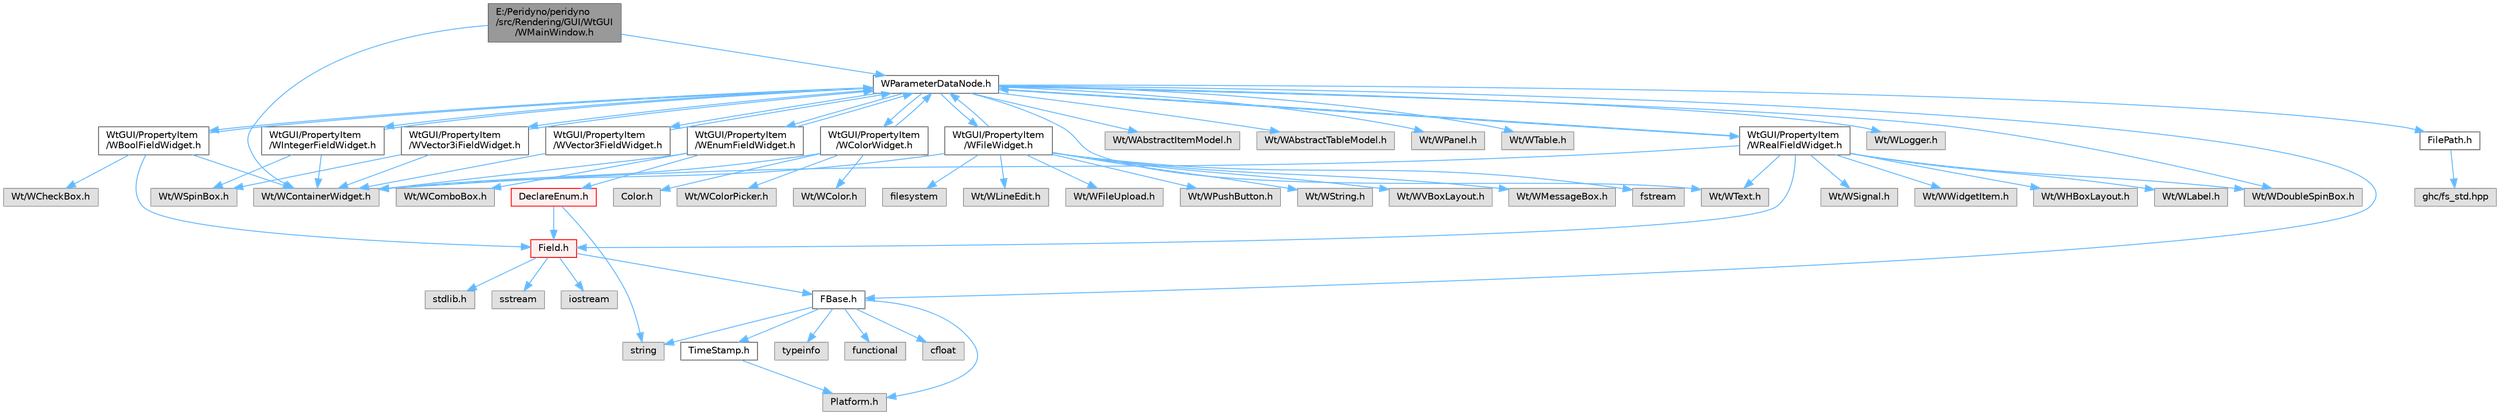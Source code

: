 digraph "E:/Peridyno/peridyno/src/Rendering/GUI/WtGUI/WMainWindow.h"
{
 // LATEX_PDF_SIZE
  bgcolor="transparent";
  edge [fontname=Helvetica,fontsize=10,labelfontname=Helvetica,labelfontsize=10];
  node [fontname=Helvetica,fontsize=10,shape=box,height=0.2,width=0.4];
  Node1 [id="Node000001",label="E:/Peridyno/peridyno\l/src/Rendering/GUI/WtGUI\l/WMainWindow.h",height=0.2,width=0.4,color="gray40", fillcolor="grey60", style="filled", fontcolor="black",tooltip=" "];
  Node1 -> Node2 [id="edge1_Node000001_Node000002",color="steelblue1",style="solid",tooltip=" "];
  Node2 [id="Node000002",label="Wt/WContainerWidget.h",height=0.2,width=0.4,color="grey60", fillcolor="#E0E0E0", style="filled",tooltip=" "];
  Node1 -> Node3 [id="edge2_Node000001_Node000003",color="steelblue1",style="solid",tooltip=" "];
  Node3 [id="Node000003",label="WParameterDataNode.h",height=0.2,width=0.4,color="grey40", fillcolor="white", style="filled",URL="$_w_parameter_data_node_8h.html",tooltip=" "];
  Node3 -> Node4 [id="edge3_Node000003_Node000004",color="steelblue1",style="solid",tooltip=" "];
  Node4 [id="Node000004",label="Wt/WAbstractItemModel.h",height=0.2,width=0.4,color="grey60", fillcolor="#E0E0E0", style="filled",tooltip=" "];
  Node3 -> Node5 [id="edge4_Node000003_Node000005",color="steelblue1",style="solid",tooltip=" "];
  Node5 [id="Node000005",label="Wt/WAbstractTableModel.h",height=0.2,width=0.4,color="grey60", fillcolor="#E0E0E0", style="filled",tooltip=" "];
  Node3 -> Node6 [id="edge5_Node000003_Node000006",color="steelblue1",style="solid",tooltip=" "];
  Node6 [id="Node000006",label="Wt/WText.h",height=0.2,width=0.4,color="grey60", fillcolor="#E0E0E0", style="filled",tooltip=" "];
  Node3 -> Node7 [id="edge6_Node000003_Node000007",color="steelblue1",style="solid",tooltip=" "];
  Node7 [id="Node000007",label="Wt/WPanel.h",height=0.2,width=0.4,color="grey60", fillcolor="#E0E0E0", style="filled",tooltip=" "];
  Node3 -> Node8 [id="edge7_Node000003_Node000008",color="steelblue1",style="solid",tooltip=" "];
  Node8 [id="Node000008",label="Wt/WTable.h",height=0.2,width=0.4,color="grey60", fillcolor="#E0E0E0", style="filled",tooltip=" "];
  Node3 -> Node9 [id="edge8_Node000003_Node000009",color="steelblue1",style="solid",tooltip=" "];
  Node9 [id="Node000009",label="Wt/WDoubleSpinBox.h",height=0.2,width=0.4,color="grey60", fillcolor="#E0E0E0", style="filled",tooltip=" "];
  Node3 -> Node10 [id="edge9_Node000003_Node000010",color="steelblue1",style="solid",tooltip=" "];
  Node10 [id="Node000010",label="Wt/WLogger.h",height=0.2,width=0.4,color="grey60", fillcolor="#E0E0E0", style="filled",tooltip=" "];
  Node3 -> Node11 [id="edge10_Node000003_Node000011",color="steelblue1",style="solid",tooltip=" "];
  Node11 [id="Node000011",label="FBase.h",height=0.2,width=0.4,color="grey40", fillcolor="white", style="filled",URL="$_f_base_8h.html",tooltip=" "];
  Node11 -> Node12 [id="edge11_Node000011_Node000012",color="steelblue1",style="solid",tooltip=" "];
  Node12 [id="Node000012",label="Platform.h",height=0.2,width=0.4,color="grey60", fillcolor="#E0E0E0", style="filled",tooltip=" "];
  Node11 -> Node13 [id="edge12_Node000011_Node000013",color="steelblue1",style="solid",tooltip=" "];
  Node13 [id="Node000013",label="TimeStamp.h",height=0.2,width=0.4,color="grey40", fillcolor="white", style="filled",URL="$_time_stamp_8h.html",tooltip=" "];
  Node13 -> Node12 [id="edge13_Node000013_Node000012",color="steelblue1",style="solid",tooltip=" "];
  Node11 -> Node14 [id="edge14_Node000011_Node000014",color="steelblue1",style="solid",tooltip=" "];
  Node14 [id="Node000014",label="typeinfo",height=0.2,width=0.4,color="grey60", fillcolor="#E0E0E0", style="filled",tooltip=" "];
  Node11 -> Node15 [id="edge15_Node000011_Node000015",color="steelblue1",style="solid",tooltip=" "];
  Node15 [id="Node000015",label="string",height=0.2,width=0.4,color="grey60", fillcolor="#E0E0E0", style="filled",tooltip=" "];
  Node11 -> Node16 [id="edge16_Node000011_Node000016",color="steelblue1",style="solid",tooltip=" "];
  Node16 [id="Node000016",label="functional",height=0.2,width=0.4,color="grey60", fillcolor="#E0E0E0", style="filled",tooltip=" "];
  Node11 -> Node17 [id="edge17_Node000011_Node000017",color="steelblue1",style="solid",tooltip=" "];
  Node17 [id="Node000017",label="cfloat",height=0.2,width=0.4,color="grey60", fillcolor="#E0E0E0", style="filled",tooltip=" "];
  Node3 -> Node18 [id="edge18_Node000003_Node000018",color="steelblue1",style="solid",tooltip=" "];
  Node18 [id="Node000018",label="FilePath.h",height=0.2,width=0.4,color="grey40", fillcolor="white", style="filled",URL="$_file_path_8h.html",tooltip=" "];
  Node18 -> Node19 [id="edge19_Node000018_Node000019",color="steelblue1",style="solid",tooltip=" "];
  Node19 [id="Node000019",label="ghc/fs_std.hpp",height=0.2,width=0.4,color="grey60", fillcolor="#E0E0E0", style="filled",tooltip=" "];
  Node3 -> Node20 [id="edge20_Node000003_Node000020",color="steelblue1",style="solid",tooltip=" "];
  Node20 [id="Node000020",label="WtGUI/PropertyItem\l/WRealFieldWidget.h",height=0.2,width=0.4,color="grey40", fillcolor="white", style="filled",URL="$_w_real_field_widget_8h.html",tooltip=" "];
  Node20 -> Node2 [id="edge21_Node000020_Node000002",color="steelblue1",style="solid",tooltip=" "];
  Node20 -> Node21 [id="edge22_Node000020_Node000021",color="steelblue1",style="solid",tooltip=" "];
  Node21 [id="Node000021",label="Wt/WWidgetItem.h",height=0.2,width=0.4,color="grey60", fillcolor="#E0E0E0", style="filled",tooltip=" "];
  Node20 -> Node22 [id="edge23_Node000020_Node000022",color="steelblue1",style="solid",tooltip=" "];
  Node22 [id="Node000022",label="Wt/WHBoxLayout.h",height=0.2,width=0.4,color="grey60", fillcolor="#E0E0E0", style="filled",tooltip=" "];
  Node20 -> Node23 [id="edge24_Node000020_Node000023",color="steelblue1",style="solid",tooltip=" "];
  Node23 [id="Node000023",label="Wt/WLabel.h",height=0.2,width=0.4,color="grey60", fillcolor="#E0E0E0", style="filled",tooltip=" "];
  Node20 -> Node6 [id="edge25_Node000020_Node000006",color="steelblue1",style="solid",tooltip=" "];
  Node20 -> Node9 [id="edge26_Node000020_Node000009",color="steelblue1",style="solid",tooltip=" "];
  Node20 -> Node24 [id="edge27_Node000020_Node000024",color="steelblue1",style="solid",tooltip=" "];
  Node24 [id="Node000024",label="Wt/WSignal.h",height=0.2,width=0.4,color="grey60", fillcolor="#E0E0E0", style="filled",tooltip=" "];
  Node20 -> Node25 [id="edge28_Node000020_Node000025",color="steelblue1",style="solid",tooltip=" "];
  Node25 [id="Node000025",label="Field.h",height=0.2,width=0.4,color="red", fillcolor="#FFF0F0", style="filled",URL="$_field_8h.html",tooltip=" "];
  Node25 -> Node26 [id="edge29_Node000025_Node000026",color="steelblue1",style="solid",tooltip=" "];
  Node26 [id="Node000026",label="iostream",height=0.2,width=0.4,color="grey60", fillcolor="#E0E0E0", style="filled",tooltip=" "];
  Node25 -> Node27 [id="edge30_Node000025_Node000027",color="steelblue1",style="solid",tooltip=" "];
  Node27 [id="Node000027",label="stdlib.h",height=0.2,width=0.4,color="grey60", fillcolor="#E0E0E0", style="filled",tooltip=" "];
  Node25 -> Node28 [id="edge31_Node000025_Node000028",color="steelblue1",style="solid",tooltip=" "];
  Node28 [id="Node000028",label="sstream",height=0.2,width=0.4,color="grey60", fillcolor="#E0E0E0", style="filled",tooltip=" "];
  Node25 -> Node11 [id="edge32_Node000025_Node000011",color="steelblue1",style="solid",tooltip=" "];
  Node20 -> Node3 [id="edge33_Node000020_Node000003",color="steelblue1",style="solid",tooltip=" "];
  Node3 -> Node81 [id="edge34_Node000003_Node000081",color="steelblue1",style="solid",tooltip=" "];
  Node81 [id="Node000081",label="WtGUI/PropertyItem\l/WVector3FieldWidget.h",height=0.2,width=0.4,color="grey40", fillcolor="white", style="filled",URL="$_w_vector3_field_widget_8h.html",tooltip=" "];
  Node81 -> Node2 [id="edge35_Node000081_Node000002",color="steelblue1",style="solid",tooltip=" "];
  Node81 -> Node3 [id="edge36_Node000081_Node000003",color="steelblue1",style="solid",tooltip=" "];
  Node3 -> Node82 [id="edge37_Node000003_Node000082",color="steelblue1",style="solid",tooltip=" "];
  Node82 [id="Node000082",label="WtGUI/PropertyItem\l/WVector3iFieldWidget.h",height=0.2,width=0.4,color="grey40", fillcolor="white", style="filled",URL="$_w_vector3i_field_widget_8h.html",tooltip=" "];
  Node82 -> Node2 [id="edge38_Node000082_Node000002",color="steelblue1",style="solid",tooltip=" "];
  Node82 -> Node83 [id="edge39_Node000082_Node000083",color="steelblue1",style="solid",tooltip=" "];
  Node83 [id="Node000083",label="Wt/WSpinBox.h",height=0.2,width=0.4,color="grey60", fillcolor="#E0E0E0", style="filled",tooltip=" "];
  Node82 -> Node3 [id="edge40_Node000082_Node000003",color="steelblue1",style="solid",tooltip=" "];
  Node3 -> Node84 [id="edge41_Node000003_Node000084",color="steelblue1",style="solid",tooltip=" "];
  Node84 [id="Node000084",label="WtGUI/PropertyItem\l/WBoolFieldWidget.h",height=0.2,width=0.4,color="grey40", fillcolor="white", style="filled",URL="$_w_bool_field_widget_8h.html",tooltip=" "];
  Node84 -> Node2 [id="edge42_Node000084_Node000002",color="steelblue1",style="solid",tooltip=" "];
  Node84 -> Node85 [id="edge43_Node000084_Node000085",color="steelblue1",style="solid",tooltip=" "];
  Node85 [id="Node000085",label="Wt/WCheckBox.h",height=0.2,width=0.4,color="grey60", fillcolor="#E0E0E0", style="filled",tooltip=" "];
  Node84 -> Node25 [id="edge44_Node000084_Node000025",color="steelblue1",style="solid",tooltip=" "];
  Node84 -> Node3 [id="edge45_Node000084_Node000003",color="steelblue1",style="solid",tooltip=" "];
  Node3 -> Node86 [id="edge46_Node000003_Node000086",color="steelblue1",style="solid",tooltip=" "];
  Node86 [id="Node000086",label="WtGUI/PropertyItem\l/WIntegerFieldWidget.h",height=0.2,width=0.4,color="grey40", fillcolor="white", style="filled",URL="$_w_integer_field_widget_8h.html",tooltip=" "];
  Node86 -> Node2 [id="edge47_Node000086_Node000002",color="steelblue1",style="solid",tooltip=" "];
  Node86 -> Node83 [id="edge48_Node000086_Node000083",color="steelblue1",style="solid",tooltip=" "];
  Node86 -> Node3 [id="edge49_Node000086_Node000003",color="steelblue1",style="solid",tooltip=" "];
  Node3 -> Node87 [id="edge50_Node000003_Node000087",color="steelblue1",style="solid",tooltip=" "];
  Node87 [id="Node000087",label="WtGUI/PropertyItem\l/WColorWidget.h",height=0.2,width=0.4,color="grey40", fillcolor="white", style="filled",URL="$_w_color_widget_8h.html",tooltip=" "];
  Node87 -> Node2 [id="edge51_Node000087_Node000002",color="steelblue1",style="solid",tooltip=" "];
  Node87 -> Node88 [id="edge52_Node000087_Node000088",color="steelblue1",style="solid",tooltip=" "];
  Node88 [id="Node000088",label="Wt/WColorPicker.h",height=0.2,width=0.4,color="grey60", fillcolor="#E0E0E0", style="filled",tooltip=" "];
  Node87 -> Node89 [id="edge53_Node000087_Node000089",color="steelblue1",style="solid",tooltip=" "];
  Node89 [id="Node000089",label="Wt/WColor.h",height=0.2,width=0.4,color="grey60", fillcolor="#E0E0E0", style="filled",tooltip=" "];
  Node87 -> Node3 [id="edge54_Node000087_Node000003",color="steelblue1",style="solid",tooltip=" "];
  Node87 -> Node90 [id="edge55_Node000087_Node000090",color="steelblue1",style="solid",tooltip=" "];
  Node90 [id="Node000090",label="Color.h",height=0.2,width=0.4,color="grey60", fillcolor="#E0E0E0", style="filled",tooltip=" "];
  Node3 -> Node91 [id="edge56_Node000003_Node000091",color="steelblue1",style="solid",tooltip=" "];
  Node91 [id="Node000091",label="WtGUI/PropertyItem\l/WFileWidget.h",height=0.2,width=0.4,color="grey40", fillcolor="white", style="filled",URL="$_w_file_widget_8h.html",tooltip=" "];
  Node91 -> Node2 [id="edge57_Node000091_Node000002",color="steelblue1",style="solid",tooltip=" "];
  Node91 -> Node92 [id="edge58_Node000091_Node000092",color="steelblue1",style="solid",tooltip=" "];
  Node92 [id="Node000092",label="Wt/WLineEdit.h",height=0.2,width=0.4,color="grey60", fillcolor="#E0E0E0", style="filled",tooltip=" "];
  Node91 -> Node93 [id="edge59_Node000091_Node000093",color="steelblue1",style="solid",tooltip=" "];
  Node93 [id="Node000093",label="Wt/WFileUpload.h",height=0.2,width=0.4,color="grey60", fillcolor="#E0E0E0", style="filled",tooltip=" "];
  Node91 -> Node94 [id="edge60_Node000091_Node000094",color="steelblue1",style="solid",tooltip=" "];
  Node94 [id="Node000094",label="Wt/WPushButton.h",height=0.2,width=0.4,color="grey60", fillcolor="#E0E0E0", style="filled",tooltip=" "];
  Node91 -> Node95 [id="edge61_Node000091_Node000095",color="steelblue1",style="solid",tooltip=" "];
  Node95 [id="Node000095",label="Wt/WString.h",height=0.2,width=0.4,color="grey60", fillcolor="#E0E0E0", style="filled",tooltip=" "];
  Node91 -> Node96 [id="edge62_Node000091_Node000096",color="steelblue1",style="solid",tooltip=" "];
  Node96 [id="Node000096",label="Wt/WVBoxLayout.h",height=0.2,width=0.4,color="grey60", fillcolor="#E0E0E0", style="filled",tooltip=" "];
  Node91 -> Node97 [id="edge63_Node000091_Node000097",color="steelblue1",style="solid",tooltip=" "];
  Node97 [id="Node000097",label="Wt/WMessageBox.h",height=0.2,width=0.4,color="grey60", fillcolor="#E0E0E0", style="filled",tooltip=" "];
  Node91 -> Node3 [id="edge64_Node000091_Node000003",color="steelblue1",style="solid",tooltip=" "];
  Node91 -> Node98 [id="edge65_Node000091_Node000098",color="steelblue1",style="solid",tooltip=" "];
  Node98 [id="Node000098",label="fstream",height=0.2,width=0.4,color="grey60", fillcolor="#E0E0E0", style="filled",tooltip=" "];
  Node91 -> Node99 [id="edge66_Node000091_Node000099",color="steelblue1",style="solid",tooltip=" "];
  Node99 [id="Node000099",label="filesystem",height=0.2,width=0.4,color="grey60", fillcolor="#E0E0E0", style="filled",tooltip=" "];
  Node3 -> Node100 [id="edge67_Node000003_Node000100",color="steelblue1",style="solid",tooltip=" "];
  Node100 [id="Node000100",label="WtGUI/PropertyItem\l/WEnumFieldWidget.h",height=0.2,width=0.4,color="grey40", fillcolor="white", style="filled",URL="$_w_enum_field_widget_8h.html",tooltip=" "];
  Node100 -> Node2 [id="edge68_Node000100_Node000002",color="steelblue1",style="solid",tooltip=" "];
  Node100 -> Node101 [id="edge69_Node000100_Node000101",color="steelblue1",style="solid",tooltip=" "];
  Node101 [id="Node000101",label="Wt/WComboBox.h",height=0.2,width=0.4,color="grey60", fillcolor="#E0E0E0", style="filled",tooltip=" "];
  Node100 -> Node3 [id="edge70_Node000100_Node000003",color="steelblue1",style="solid",tooltip=" "];
  Node100 -> Node102 [id="edge71_Node000100_Node000102",color="steelblue1",style="solid",tooltip=" "];
  Node102 [id="Node000102",label="DeclareEnum.h",height=0.2,width=0.4,color="red", fillcolor="#FFF0F0", style="filled",URL="$_declare_enum_8h.html",tooltip=" "];
  Node102 -> Node15 [id="edge72_Node000102_Node000015",color="steelblue1",style="solid",tooltip=" "];
  Node102 -> Node25 [id="edge73_Node000102_Node000025",color="steelblue1",style="solid",tooltip=" "];
}
